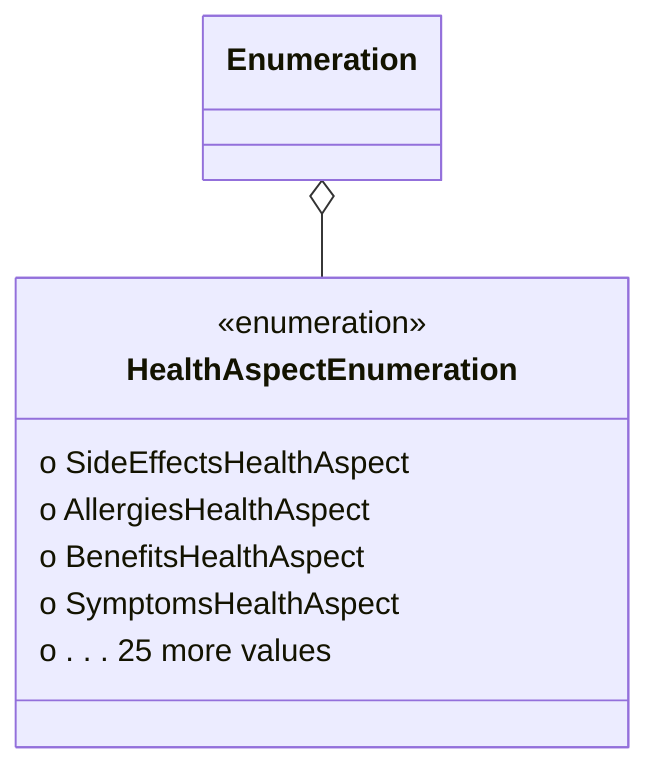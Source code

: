 classDiagram
Enumeration o-- HealthAspectEnumeration
  class HealthAspectEnumeration {
<<enumeration>>
  o SideEffectsHealthAspect
  o AllergiesHealthAspect
  o BenefitsHealthAspect
  o SymptomsHealthAspect
  o . . . 25 more values
}
